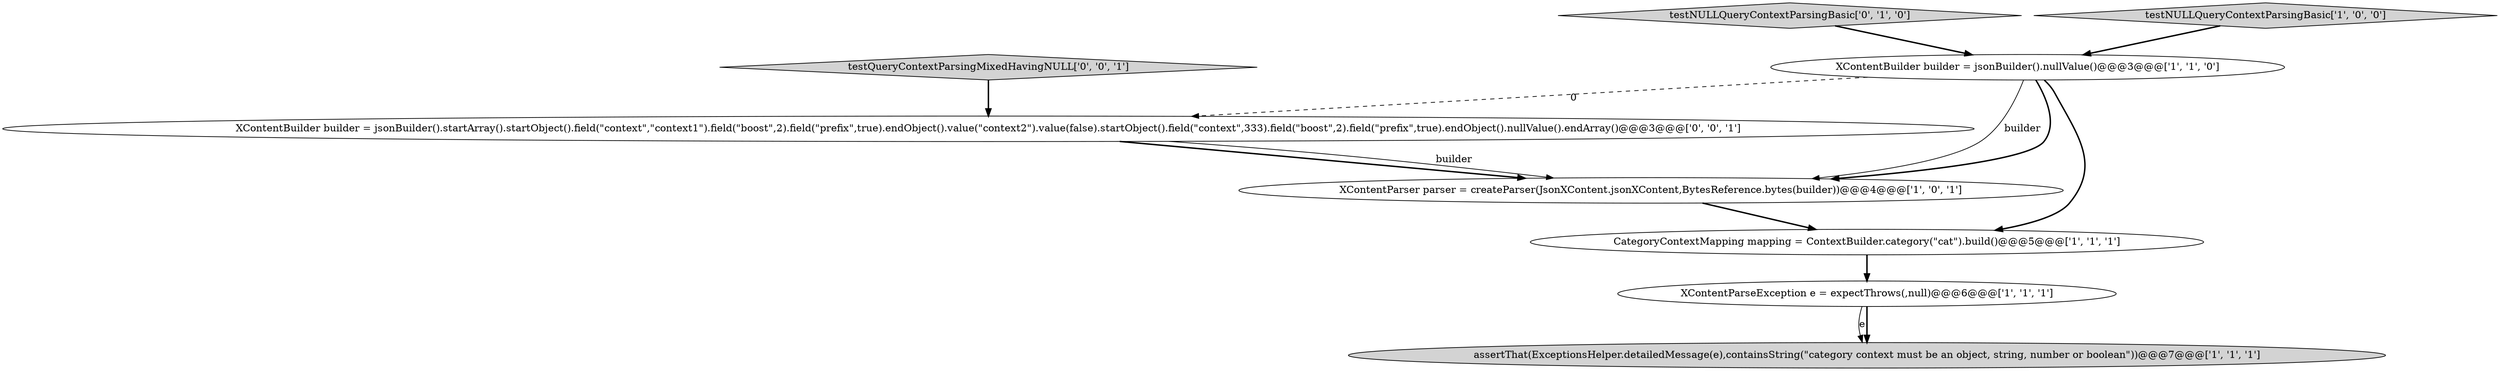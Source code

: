 digraph {
0 [style = filled, label = "CategoryContextMapping mapping = ContextBuilder.category(\"cat\").build()@@@5@@@['1', '1', '1']", fillcolor = white, shape = ellipse image = "AAA0AAABBB1BBB"];
3 [style = filled, label = "XContentParseException e = expectThrows(,null)@@@6@@@['1', '1', '1']", fillcolor = white, shape = ellipse image = "AAA0AAABBB1BBB"];
5 [style = filled, label = "XContentParser parser = createParser(JsonXContent.jsonXContent,BytesReference.bytes(builder))@@@4@@@['1', '0', '1']", fillcolor = white, shape = ellipse image = "AAA0AAABBB1BBB"];
6 [style = filled, label = "testNULLQueryContextParsingBasic['0', '1', '0']", fillcolor = lightgray, shape = diamond image = "AAA0AAABBB2BBB"];
8 [style = filled, label = "XContentBuilder builder = jsonBuilder().startArray().startObject().field(\"context\",\"context1\").field(\"boost\",2).field(\"prefix\",true).endObject().value(\"context2\").value(false).startObject().field(\"context\",333).field(\"boost\",2).field(\"prefix\",true).endObject().nullValue().endArray()@@@3@@@['0', '0', '1']", fillcolor = white, shape = ellipse image = "AAA0AAABBB3BBB"];
1 [style = filled, label = "assertThat(ExceptionsHelper.detailedMessage(e),containsString(\"category context must be an object, string, number or boolean\"))@@@7@@@['1', '1', '1']", fillcolor = lightgray, shape = ellipse image = "AAA0AAABBB1BBB"];
7 [style = filled, label = "testQueryContextParsingMixedHavingNULL['0', '0', '1']", fillcolor = lightgray, shape = diamond image = "AAA0AAABBB3BBB"];
2 [style = filled, label = "XContentBuilder builder = jsonBuilder().nullValue()@@@3@@@['1', '1', '0']", fillcolor = white, shape = ellipse image = "AAA0AAABBB1BBB"];
4 [style = filled, label = "testNULLQueryContextParsingBasic['1', '0', '0']", fillcolor = lightgray, shape = diamond image = "AAA0AAABBB1BBB"];
0->3 [style = bold, label=""];
3->1 [style = solid, label="e"];
6->2 [style = bold, label=""];
2->0 [style = bold, label=""];
4->2 [style = bold, label=""];
8->5 [style = bold, label=""];
5->0 [style = bold, label=""];
2->5 [style = solid, label="builder"];
3->1 [style = bold, label=""];
7->8 [style = bold, label=""];
2->8 [style = dashed, label="0"];
2->5 [style = bold, label=""];
8->5 [style = solid, label="builder"];
}
